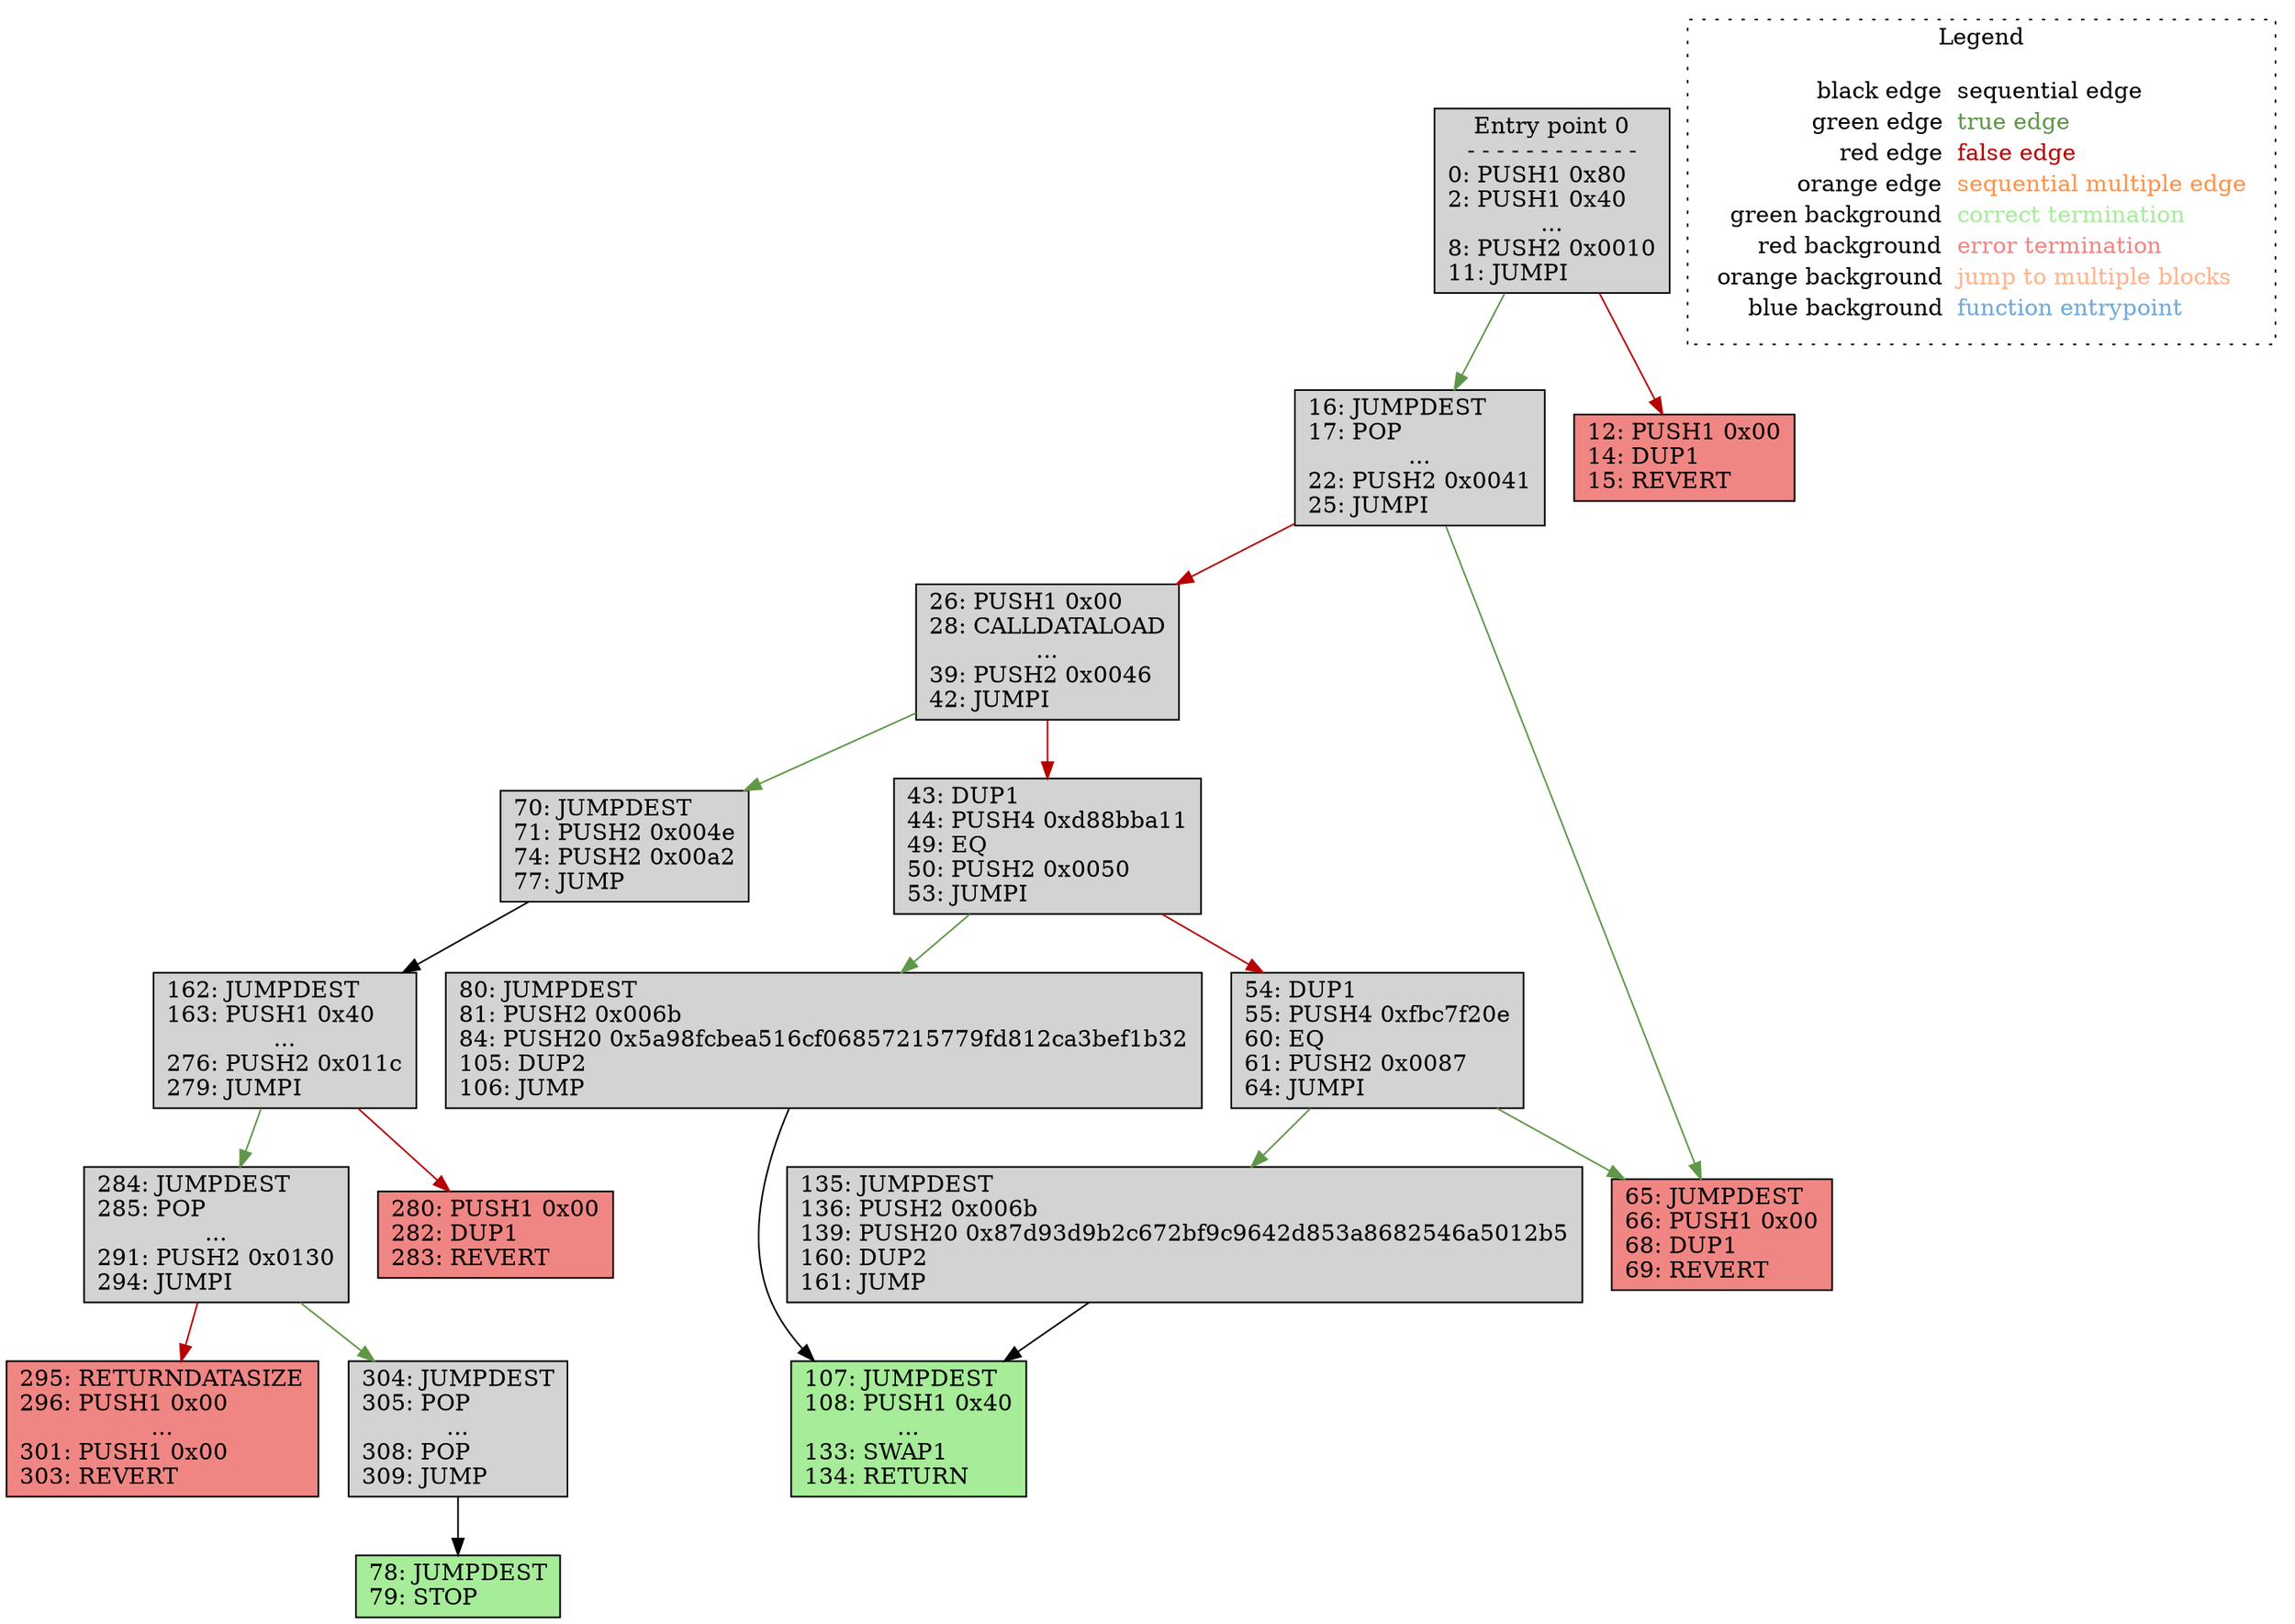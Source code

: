 digraph CFG {
	rankdir=TB;
	162 [label="162: JUMPDEST\l163: PUSH1 0x40\l...
276: PUSH2 0x011c\l279: JUMPI\l", shape=box, style=filled, fillcolor="#D3D3D3"];
	43 [label="43: DUP1\l44: PUSH4 0xd88bba11\l49: EQ\l50: PUSH2 0x0050\l53: JUMPI\l", shape=box, style=filled, fillcolor="#D3D3D3"];
	80 [label="80: JUMPDEST\l81: PUSH2 0x006b\l84: PUSH20 0x5a98fcbea516cf06857215779fd812ca3bef1b32\l105: DUP2\l106: JUMP\l", shape=box, style=filled, fillcolor="#D3D3D3"];
	284 [label="284: JUMPDEST\l285: POP\l...
291: PUSH2 0x0130\l294: JUMPI\l", shape=box, style=filled, fillcolor="#D3D3D3"];
	107 [label="107: JUMPDEST\l108: PUSH1 0x40\l...
133: SWAP1\l134: RETURN\l", shape=box, style=filled, fillcolor="#A6EC99"];
	280 [label="280: PUSH1 0x00\l282: DUP1\l283: REVERT\l", shape=box, style=filled, fillcolor="#EF8683"];
	26 [label="26: PUSH1 0x00\l28: CALLDATALOAD\l...
39: PUSH2 0x0046\l42: JUMPI\l", shape=box, style=filled, fillcolor="#D3D3D3"];
	54 [label="54: DUP1\l55: PUSH4 0xfbc7f20e\l60: EQ\l61: PUSH2 0x0087\l64: JUMPI\l", shape=box, style=filled, fillcolor="#D3D3D3"];
	65 [label="65: JUMPDEST\l66: PUSH1 0x00\l68: DUP1\l69: REVERT\l", shape=box, style=filled, fillcolor="#EF8683"];
	0 [label="Entry point 0\n- - - - - - - - - - - -\n0: PUSH1 0x80\l2: PUSH1 0x40\l...
8: PUSH2 0x0010\l11: JUMPI\l", shape=box, style=filled, fillcolor="#D3D3D3"];
	295 [label="295: RETURNDATASIZE\l296: PUSH1 0x00\l...
301: PUSH1 0x00\l303: REVERT\l", shape=box, style=filled, fillcolor="#EF8683"];
	16 [label="16: JUMPDEST\l17: POP\l...
22: PUSH2 0x0041\l25: JUMPI\l", shape=box, style=filled, fillcolor="#D3D3D3"];
	78 [label="78: JUMPDEST\l79: STOP\l", shape=box, style=filled, fillcolor="#A6EC99"];
	70 [label="70: JUMPDEST\l71: PUSH2 0x004e\l74: PUSH2 0x00a2\l77: JUMP\l", shape=box, style=filled, fillcolor="#D3D3D3"];
	12 [label="12: PUSH1 0x00\l14: DUP1\l15: REVERT\l", shape=box, style=filled, fillcolor="#EF8683"];
	304 [label="304: JUMPDEST\l305: POP\l...
308: POP\l309: JUMP\l", shape=box, style=filled, fillcolor="#D3D3D3"];
	135 [label="135: JUMPDEST\l136: PUSH2 0x006b\l139: PUSH20 0x87d93d9b2c672bf9c9642d853a8682546a5012b5\l160: DUP2\l161: JUMP\l", shape=box, style=filled, fillcolor="#D3D3D3"];
	162 -> 280 [color="#B70000"];
	162 -> 284 [color="#5F9747"];
	43 -> 80 [color="#5F9747"];
	43 -> 54 [color="#B70000"];
	80 -> 107 [color="#000000"];
	284 -> 304 [color="#5F9747"];
	284 -> 295 [color="#B70000"];
	26 -> 70 [color="#5F9747"];
	26 -> 43 [color="#B70000"];
	54 -> 65 [color="#5F9747"];
	54 -> 135 [color="#5F9747"];
	0 -> 16 [color="#5F9747"];
	0 -> 12 [color="#B70000"];
	16 -> 65 [color="#5F9747"];
	16 -> 26 [color="#B70000"];
	70 -> 162 [color="#000000"];
	304 -> 78 [color="#000000"];
	135 -> 107 [color="#000000"];
	subgraph cluster_legend {
		label="Legend";
		style=dotted;
		node [shape=plaintext];
		"legend" [label=<<table border="0" cellpadding="2" cellspacing="0" cellborder="0">
			<tr><td align="right">black edge&nbsp;</td><td align="left"><font color="#000000">sequential edge</font></td></tr>
			<tr><td align="right">green edge&nbsp;</td><td align="left"><font color="#5F9747">true edge</font></td></tr>
			<tr><td align="right">red edge&nbsp;</td><td align="left"><font color="#B70000">false edge</font></td></tr>
			<tr><td align="right">orange edge&nbsp;</td><td align="left"><font color="#FF9248">sequential multiple edge</font></td></tr>
			<tr><td align="right">green background&nbsp;</td><td align="left"><font color="#A6EC99">correct termination</font></td></tr>
			<tr><td align="right">red background&nbsp;</td><td align="left"><font color="#EF8683">error termination</font></td></tr>
			<tr><td align="right">orange background&nbsp;</td><td align="left"><font color="#FFB38A">jump to multiple blocks</font></td></tr>
			<tr><td align="right">blue background&nbsp;</td><td align="left"><font color="#6FA8DC">function entrypoint</font></td></tr>
		</table>>];
	}
}
